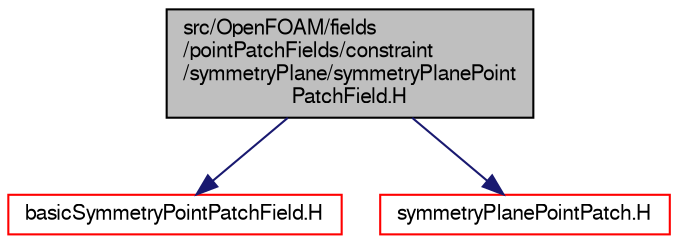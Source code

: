 digraph "src/OpenFOAM/fields/pointPatchFields/constraint/symmetryPlane/symmetryPlanePointPatchField.H"
{
  bgcolor="transparent";
  edge [fontname="FreeSans",fontsize="10",labelfontname="FreeSans",labelfontsize="10"];
  node [fontname="FreeSans",fontsize="10",shape=record];
  Node0 [label="src/OpenFOAM/fields\l/pointPatchFields/constraint\l/symmetryPlane/symmetryPlanePoint\lPatchField.H",height=0.2,width=0.4,color="black", fillcolor="grey75", style="filled", fontcolor="black"];
  Node0 -> Node1 [color="midnightblue",fontsize="10",style="solid",fontname="FreeSans"];
  Node1 [label="basicSymmetryPointPatchField.H",height=0.2,width=0.4,color="red",URL="$a09902.html"];
  Node0 -> Node189 [color="midnightblue",fontsize="10",style="solid",fontname="FreeSans"];
  Node189 [label="symmetryPlanePointPatch.H",height=0.2,width=0.4,color="red",URL="$a11480.html"];
}

